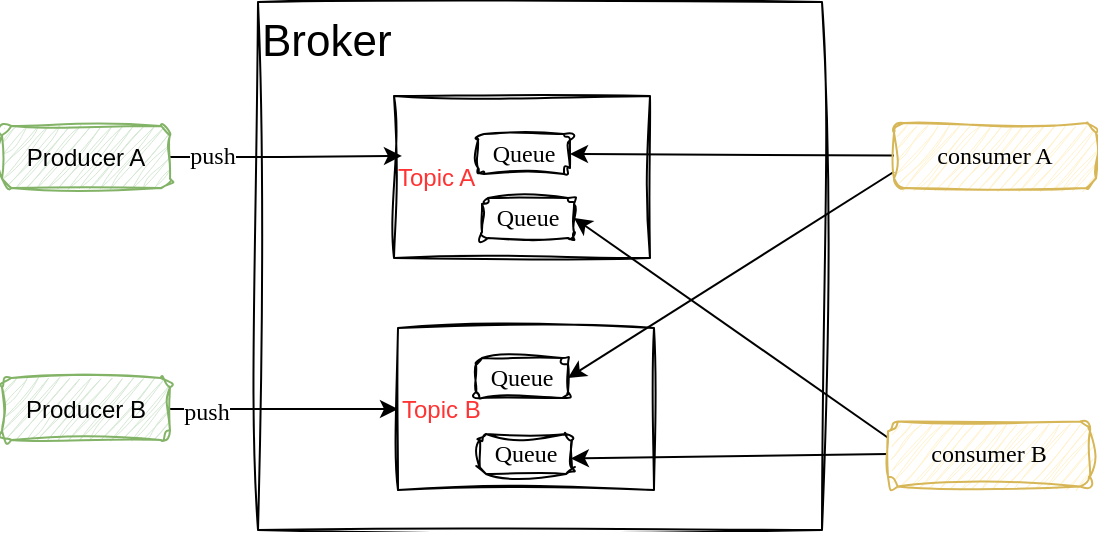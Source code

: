 <mxfile version="21.7.3" type="github">
  <diagram name="第 1 页" id="-2Tpd6Gwmfbw-QOLrvA1">
    <mxGraphModel dx="611" dy="392" grid="0" gridSize="10" guides="1" tooltips="1" connect="1" arrows="1" fold="1" page="1" pageScale="1" pageWidth="850" pageHeight="1100" math="0" shadow="0">
      <root>
        <mxCell id="0" />
        <mxCell id="1" parent="0" />
        <mxCell id="RPNr1QBlwAPa-9aBPBtk-9" value="Broker" style="rounded=0;whiteSpace=wrap;html=1;align=left;verticalAlign=top;fontSize=22;sketch=1;curveFitting=1;jiggle=2;glass=0;" vertex="1" parent="1">
          <mxGeometry x="192" y="158" width="282" height="264" as="geometry" />
        </mxCell>
        <mxCell id="RPNr1QBlwAPa-9aBPBtk-4" value="&lt;font color=&quot;#ff3333&quot;&gt;Topic A&lt;/font&gt;" style="rounded=0;whiteSpace=wrap;html=1;align=left;sketch=1;curveFitting=1;jiggle=2;" vertex="1" parent="1">
          <mxGeometry x="260" y="205" width="128" height="81" as="geometry" />
        </mxCell>
        <mxCell id="RPNr1QBlwAPa-9aBPBtk-2" value="Queue" style="rounded=1;whiteSpace=wrap;html=1;sketch=1;curveFitting=1;jiggle=2;fontFamily=Verdana;" vertex="1" parent="1">
          <mxGeometry x="302" y="224" width="46" height="20" as="geometry" />
        </mxCell>
        <mxCell id="RPNr1QBlwAPa-9aBPBtk-3" value="Queue" style="rounded=1;whiteSpace=wrap;html=1;sketch=1;curveFitting=1;jiggle=2;fontFamily=Verdana;" vertex="1" parent="1">
          <mxGeometry x="304" y="256" width="46" height="20" as="geometry" />
        </mxCell>
        <mxCell id="RPNr1QBlwAPa-9aBPBtk-6" value="&lt;font color=&quot;#ff3333&quot;&gt;Topic B&lt;/font&gt;" style="rounded=0;whiteSpace=wrap;html=1;align=left;sketch=1;curveFitting=1;jiggle=2;" vertex="1" parent="1">
          <mxGeometry x="262" y="321" width="128" height="81" as="geometry" />
        </mxCell>
        <mxCell id="RPNr1QBlwAPa-9aBPBtk-7" value="Queue" style="rounded=1;whiteSpace=wrap;html=1;sketch=1;curveFitting=1;jiggle=2;fontFamily=Verdana;" vertex="1" parent="1">
          <mxGeometry x="301" y="336" width="46" height="20" as="geometry" />
        </mxCell>
        <mxCell id="RPNr1QBlwAPa-9aBPBtk-8" value="Queue" style="rounded=1;whiteSpace=wrap;html=1;sketch=1;curveFitting=1;jiggle=2;fontFamily=Verdana;" vertex="1" parent="1">
          <mxGeometry x="303" y="374" width="46" height="20" as="geometry" />
        </mxCell>
        <mxCell id="RPNr1QBlwAPa-9aBPBtk-14" style="edgeStyle=orthogonalEdgeStyle;rounded=0;orthogonalLoop=1;jettySize=auto;html=1;exitX=1;exitY=0.5;exitDx=0;exitDy=0;entryX=0.031;entryY=0.37;entryDx=0;entryDy=0;entryPerimeter=0;fontFamily=Garamond;fontSize=12;fontColor=default;" edge="1" parent="1" source="RPNr1QBlwAPa-9aBPBtk-10" target="RPNr1QBlwAPa-9aBPBtk-4">
          <mxGeometry relative="1" as="geometry" />
        </mxCell>
        <mxCell id="RPNr1QBlwAPa-9aBPBtk-22" value="push" style="edgeLabel;html=1;align=center;verticalAlign=middle;resizable=0;points=[];fontSize=12;fontFamily=Garamond;fontColor=default;" vertex="1" connectable="0" parent="RPNr1QBlwAPa-9aBPBtk-14">
          <mxGeometry x="-0.646" y="1" relative="1" as="geometry">
            <mxPoint as="offset" />
          </mxGeometry>
        </mxCell>
        <mxCell id="RPNr1QBlwAPa-9aBPBtk-10" value="Producer A" style="rounded=1;whiteSpace=wrap;html=1;sketch=1;curveFitting=1;jiggle=2;fillColor=#d5e8d4;strokeColor=#82b366;" vertex="1" parent="1">
          <mxGeometry x="64" y="220" width="84" height="31" as="geometry" />
        </mxCell>
        <mxCell id="RPNr1QBlwAPa-9aBPBtk-16" style="edgeStyle=orthogonalEdgeStyle;rounded=0;orthogonalLoop=1;jettySize=auto;html=1;exitX=1;exitY=0.5;exitDx=0;exitDy=0;entryX=0;entryY=0.5;entryDx=0;entryDy=0;fontFamily=Garamond;fontSize=12;fontColor=default;" edge="1" parent="1" source="RPNr1QBlwAPa-9aBPBtk-11" target="RPNr1QBlwAPa-9aBPBtk-6">
          <mxGeometry relative="1" as="geometry" />
        </mxCell>
        <mxCell id="RPNr1QBlwAPa-9aBPBtk-23" value="push" style="edgeLabel;html=1;align=center;verticalAlign=middle;resizable=0;points=[];fontSize=12;fontFamily=Garamond;fontColor=default;" vertex="1" connectable="0" parent="RPNr1QBlwAPa-9aBPBtk-16">
          <mxGeometry x="-0.681" y="-1" relative="1" as="geometry">
            <mxPoint as="offset" />
          </mxGeometry>
        </mxCell>
        <mxCell id="RPNr1QBlwAPa-9aBPBtk-11" value="Producer B" style="rounded=1;whiteSpace=wrap;html=1;sketch=1;curveFitting=1;jiggle=2;fillColor=#d5e8d4;strokeColor=#82b366;" vertex="1" parent="1">
          <mxGeometry x="64" y="346" width="84" height="31" as="geometry" />
        </mxCell>
        <mxCell id="RPNr1QBlwAPa-9aBPBtk-24" style="rounded=0;orthogonalLoop=1;jettySize=auto;html=1;exitX=0;exitY=0.5;exitDx=0;exitDy=0;entryX=1;entryY=0.5;entryDx=0;entryDy=0;fontFamily=Garamond;fontSize=12;fontColor=default;" edge="1" parent="1" source="RPNr1QBlwAPa-9aBPBtk-12" target="RPNr1QBlwAPa-9aBPBtk-2">
          <mxGeometry relative="1" as="geometry" />
        </mxCell>
        <mxCell id="RPNr1QBlwAPa-9aBPBtk-26" style="rounded=0;orthogonalLoop=1;jettySize=auto;html=1;exitX=0;exitY=0.75;exitDx=0;exitDy=0;entryX=1;entryY=0.5;entryDx=0;entryDy=0;fontFamily=Garamond;fontSize=12;fontColor=default;" edge="1" parent="1" source="RPNr1QBlwAPa-9aBPBtk-12" target="RPNr1QBlwAPa-9aBPBtk-7">
          <mxGeometry relative="1" as="geometry" />
        </mxCell>
        <mxCell id="RPNr1QBlwAPa-9aBPBtk-12" value="&lt;font face=&quot;Comic Sans MS&quot;&gt;consumer A&lt;/font&gt;" style="whiteSpace=wrap;html=1;fillColor=#fff2cc;strokeColor=#d6b656;sketch=1;curveFitting=1;jiggle=2;rounded=1;fontFamily=Garamond;" vertex="1" parent="1">
          <mxGeometry x="510" y="218.5" width="101" height="32.5" as="geometry" />
        </mxCell>
        <mxCell id="RPNr1QBlwAPa-9aBPBtk-27" style="rounded=0;orthogonalLoop=1;jettySize=auto;html=1;exitX=0;exitY=0.25;exitDx=0;exitDy=0;entryX=1;entryY=0.5;entryDx=0;entryDy=0;fontFamily=Garamond;fontSize=12;fontColor=default;" edge="1" parent="1" source="RPNr1QBlwAPa-9aBPBtk-13" target="RPNr1QBlwAPa-9aBPBtk-3">
          <mxGeometry relative="1" as="geometry" />
        </mxCell>
        <mxCell id="RPNr1QBlwAPa-9aBPBtk-28" style="rounded=0;orthogonalLoop=1;jettySize=auto;html=1;exitX=0;exitY=0.5;exitDx=0;exitDy=0;entryX=0.988;entryY=0.613;entryDx=0;entryDy=0;entryPerimeter=0;fontFamily=Garamond;fontSize=12;fontColor=default;" edge="1" parent="1" source="RPNr1QBlwAPa-9aBPBtk-13" target="RPNr1QBlwAPa-9aBPBtk-8">
          <mxGeometry relative="1" as="geometry" />
        </mxCell>
        <mxCell id="RPNr1QBlwAPa-9aBPBtk-13" value="&lt;font face=&quot;Comic Sans MS&quot;&gt;consumer B&lt;/font&gt;" style="whiteSpace=wrap;html=1;fillColor=#fff2cc;strokeColor=#d6b656;sketch=1;curveFitting=1;jiggle=2;rounded=1;fontFamily=Garamond;" vertex="1" parent="1">
          <mxGeometry x="507" y="367.75" width="101" height="32.5" as="geometry" />
        </mxCell>
      </root>
    </mxGraphModel>
  </diagram>
</mxfile>
